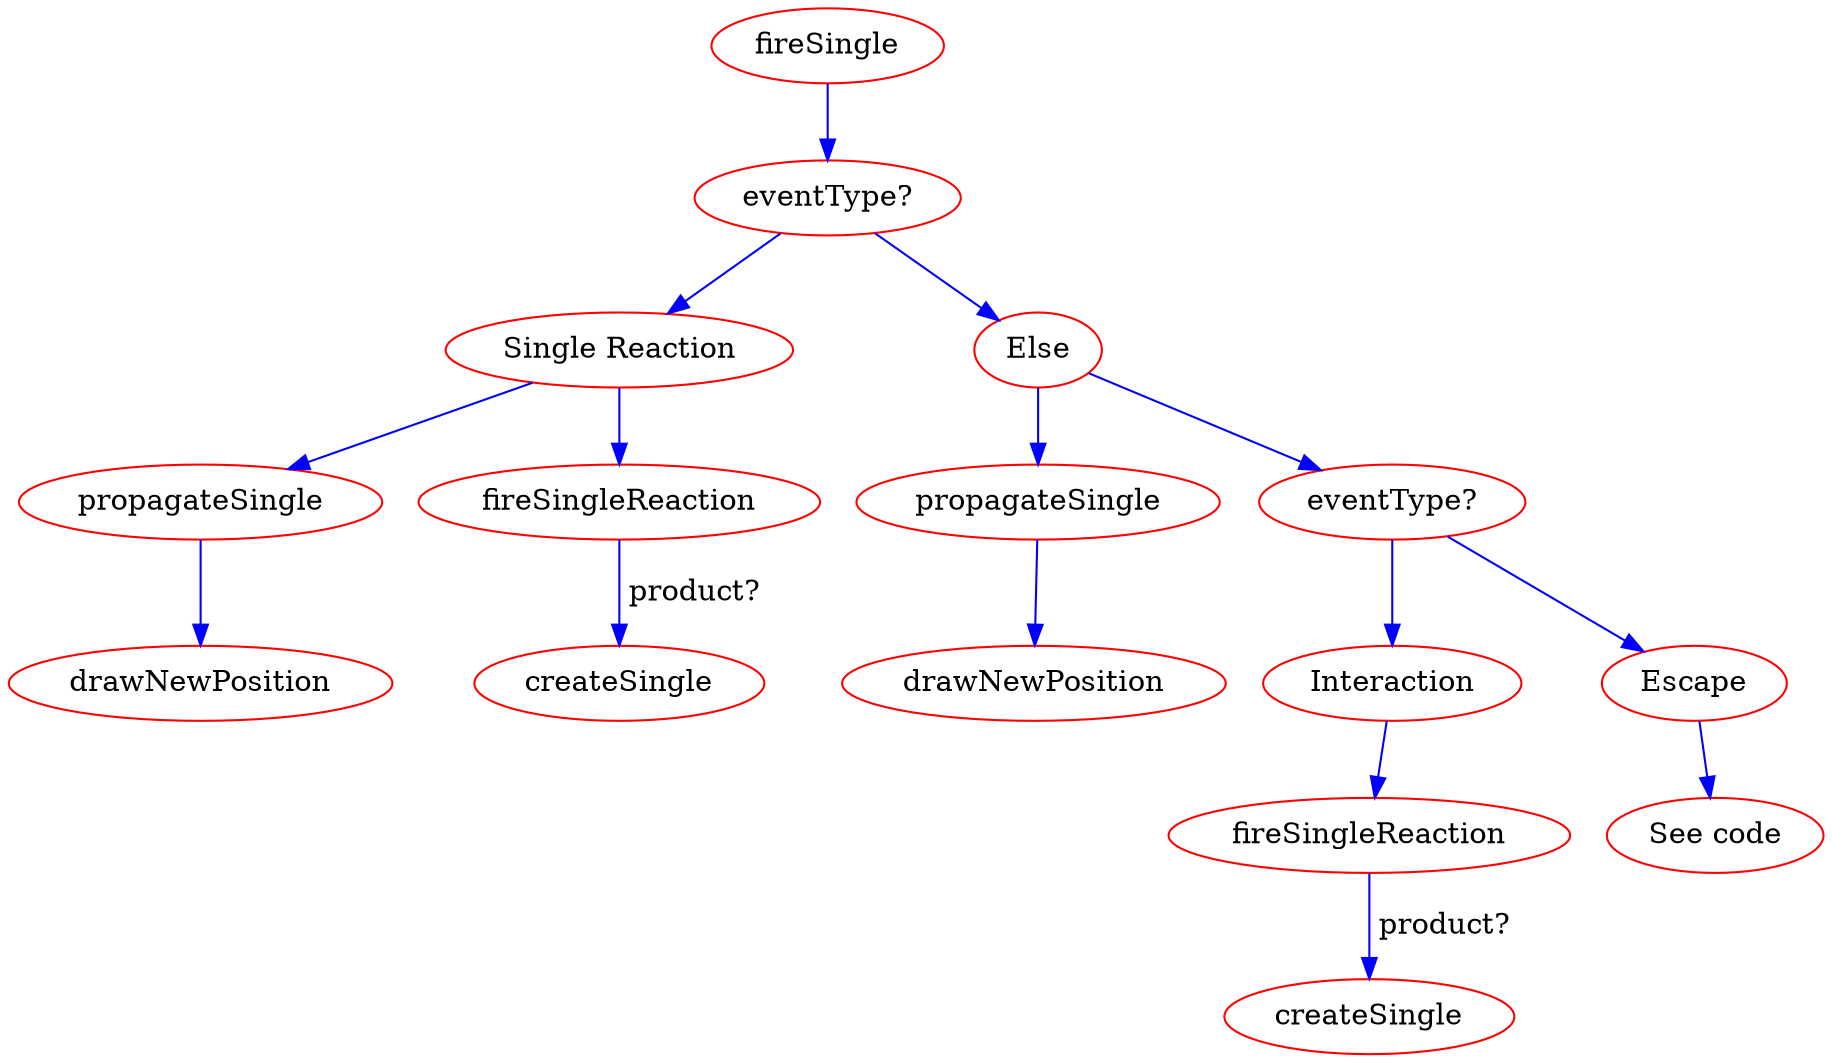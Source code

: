 // dot fireSingle.dot -Tpng -o fireSingle.png

digraph fireSingle {

edge [color=blue];
node [color=red];

fireSingle -> "eventType?"

"eventType?" -> "Single Reaction"
"eventType?" -> Else

"Single Reaction" -> propagateSingle1
propagateSingle1 [label=propagateSingle]
propagateSingle1 -> drawNewPosition1
drawNewPosition1 [label=drawNewPosition]
"Single Reaction" -> fireSingleReaction
fireSingleReaction -> createSingle1 [label=" product?"]
createSingle1 [label=createSingle]

Else -> propagateSingle2
propagateSingle2 [label=propagateSingle]
propagateSingle2 -> drawNewPosition2
drawNewPosition2 [label=drawNewPosition]

Else -> eventType2
eventType2 [label="eventType?"]

eventType2 -> Interaction
Interaction -> fireSingleReaction2
fireSingleReaction2 [label=fireSingleReaction]
fireSingleReaction2 -> createSingle2 [label=" product?"]
createSingle2 [label=createSingle]

eventType2 -> Escape
Escape -> "See code"
}

